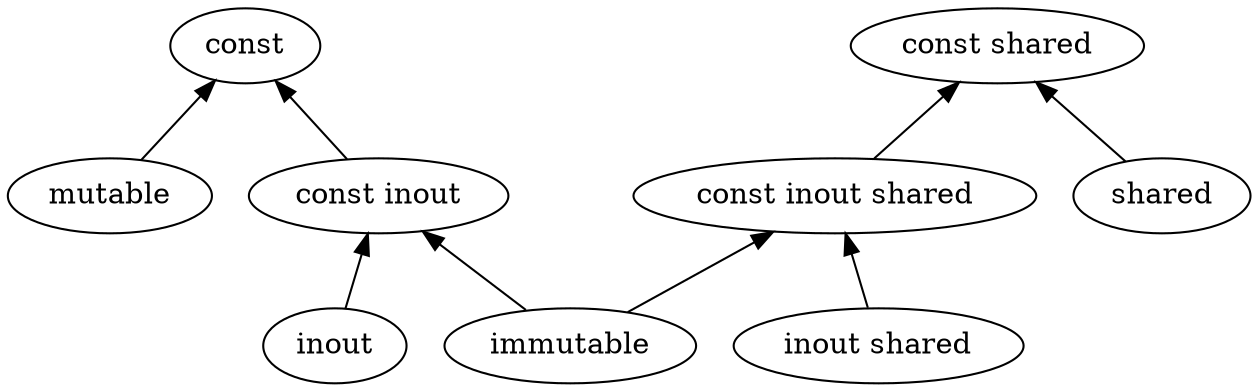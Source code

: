 /*
Source file for qualifier-conversions.svg and qualifier-conversions.eps. The
commands to run (assuming graphviz is installed) are:

cd /path/to/dlang.org/images
dot -Tsvg qualifier-conversions.dot >qualifier-conversions.svg
dot -Teps qualifier-conversions.dot >qualifier-conversions.eps

These commands are not part of the makefile because the files are fairly stable
and so as to not make the build depending on graphviz being installed.
*/

digraph "Qualifier Conversions" {
    rankdir="BT";
    "mutable" -> "const";
    "const inout" -> "const";
    "inout" -> "const inout";
    "immutable" -> "const inout";
    "immutable" -> "const inout shared";
    "inout shared" -> "const inout shared";
    "shared" -> "const shared";
    "const inout shared" -> "const shared";
}
